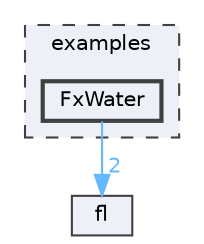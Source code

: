 digraph "/home/runner/work/FastLED/FastLED/examples/FxWater"
{
 // INTERACTIVE_SVG=YES
 // LATEX_PDF_SIZE
  bgcolor="transparent";
  edge [fontname=Helvetica,fontsize=10,labelfontname=Helvetica,labelfontsize=10];
  node [fontname=Helvetica,fontsize=10,shape=box,height=0.2,width=0.4];
  compound=true
  subgraph clusterdir_d28a4824dc47e487b107a5db32ef43c4 {
    graph [ bgcolor="#edf0f7", pencolor="grey25", label="examples", fontname=Helvetica,fontsize=10 style="filled,dashed", URL="dir_d28a4824dc47e487b107a5db32ef43c4.html",tooltip=""]
  dir_ab6a50b665c95753653c6bcb45a0efa9 [label="FxWater", fillcolor="#edf0f7", color="grey25", style="filled,bold", URL="dir_ab6a50b665c95753653c6bcb45a0efa9.html",tooltip=""];
  }
  dir_4d1829fa9bd13d7db71e765b2707b248 [label="fl", fillcolor="#edf0f7", color="grey25", style="filled", URL="dir_4d1829fa9bd13d7db71e765b2707b248.html",tooltip=""];
  dir_ab6a50b665c95753653c6bcb45a0efa9->dir_4d1829fa9bd13d7db71e765b2707b248 [headlabel="2", labeldistance=1.5 headhref="dir_000056_000042.html" href="dir_000056_000042.html" color="steelblue1" fontcolor="steelblue1"];
}
